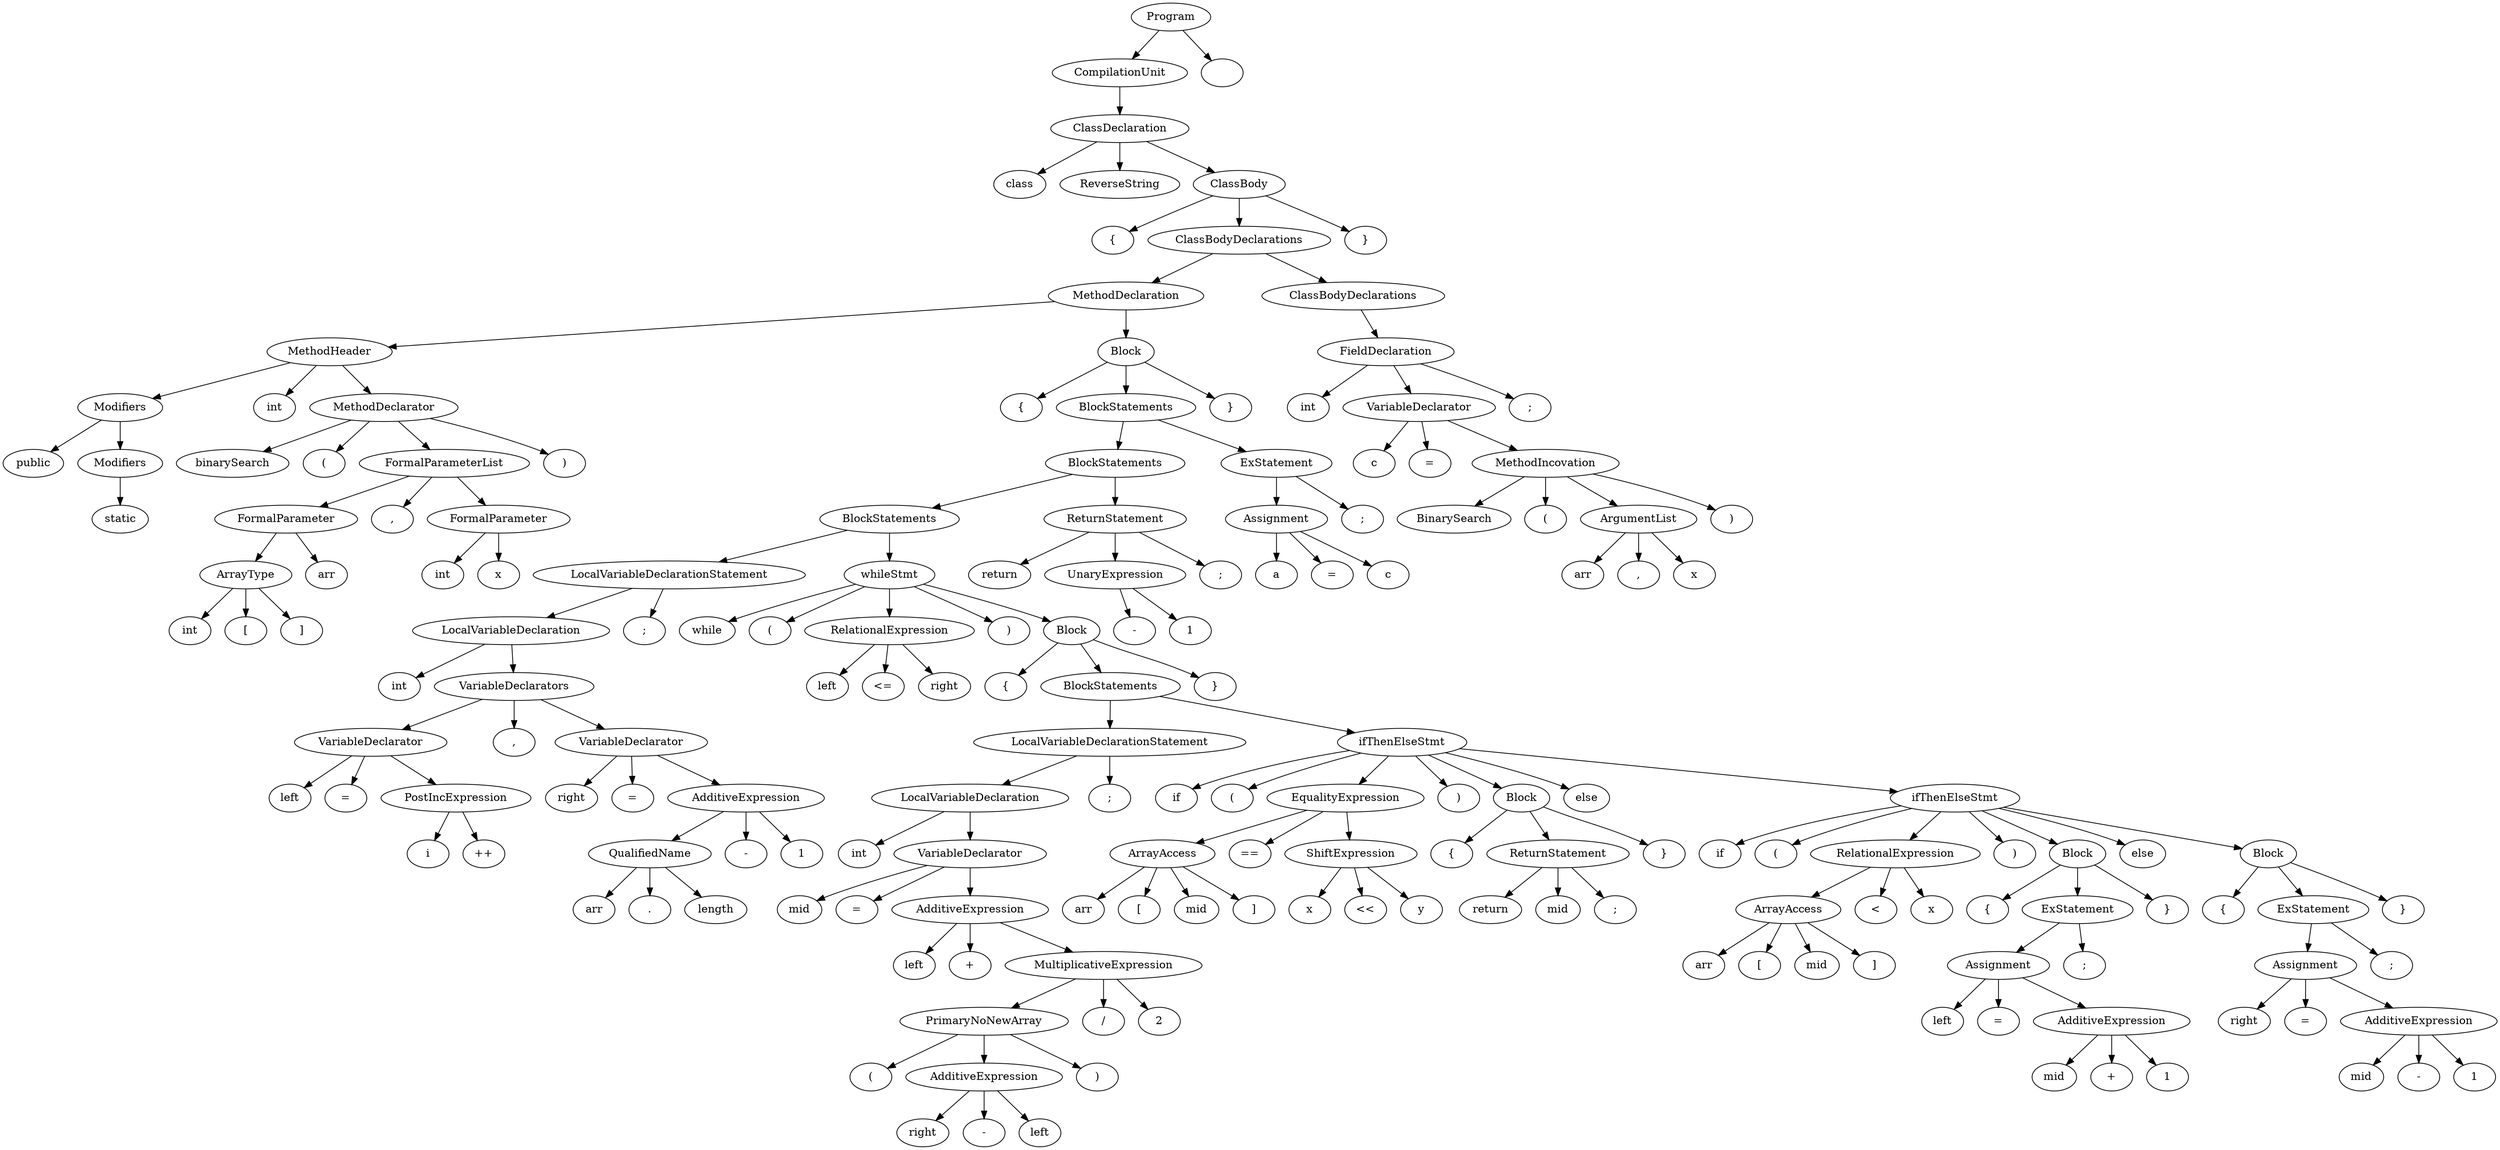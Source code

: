 digraph G {
n1 [label="class"]
n2 [label="ReverseString"]
n3 [label="{"]
n4 [label="public"]
n5 [label="static"]
n6 [label="Modifiers"]
n6->n5;
n7 [label="Modifiers"]
n7->n6;
n7->n4;
n8 [label="int"]
n9 [label="binarySearch"]
n10 [label="("]
n11 [label="int"]
n12 [label="["]
n13 [label="]"]
n14 [label="ArrayType"]
n14->n13;
n14->n12;
n14->n11;
n15 [label="arr"]
n16 [label="FormalParameter"]
n16->n15;
n16->n14;
n17 [label=","]
n18 [label="int"]
n19 [label="x"]
n20 [label="FormalParameter"]
n20->n19;
n20->n18;
n21 [label="FormalParameterList"]
n21->n20;
n21->n17;
n21->n16;
n22 [label=")"]
n23 [label="MethodDeclarator"]
n23->n22;
n23->n21;
n23->n10;
n23->n9;
n24 [label="MethodHeader"]
n24->n23;
n24->n8;
n24->n7;
n25 [label="{"]
n26 [label="int"]
n27 [label="left"]
n28 [label="="]
n29 [label="i"]
n30 [label="++"]
n31 [label="PostIncExpression"]
n31->n30;
n31->n29;
n32 [label="VariableDeclarator"]
n32->n31;
n32->n28;
n32->n27;
n33 [label=","]
n34 [label="right"]
n35 [label="="]
n36 [label="arr"]
n37 [label="."]
n38 [label="length"]
n39 [label="QualifiedName"]
n39->n38;
n39->n37;
n39->n36;
n40 [label="-"]
n41 [label="1"]
n42 [label="AdditiveExpression"]
n42->n41;
n42->n40;
n42->n39;
n43 [label="VariableDeclarator"]
n43->n42;
n43->n35;
n43->n34;
n44 [label="VariableDeclarators"]
n44->n43;
n44->n33;
n44->n32;
n45 [label="LocalVariableDeclaration"]
n45->n44;
n45->n26;
n46 [label=";"]
n47 [label="LocalVariableDeclarationStatement"]
n47->n46;
n47->n45;
n48 [label="while"]
n49 [label="("]
n50 [label="left"]
n51 [label="<="]
n52 [label="right"]
n53 [label="RelationalExpression"]
n53->n52;
n53->n51;
n53->n50;
n54 [label=")"]
n55 [label="{"]
n56 [label="int"]
n57 [label="mid"]
n58 [label="="]
n59 [label="left"]
n60 [label="+"]
n61 [label="("]
n62 [label="right"]
n63 [label="-"]
n64 [label="left"]
n65 [label="AdditiveExpression"]
n65->n64;
n65->n63;
n65->n62;
n66 [label=")"]
n67 [label="PrimaryNoNewArray"]
n67->n66;
n67->n65;
n67->n61;
n68 [label="/"]
n69 [label="2"]
n70 [label="MultiplicativeExpression"]
n70->n69;
n70->n68;
n70->n67;
n71 [label="AdditiveExpression"]
n71->n70;
n71->n60;
n71->n59;
n72 [label="VariableDeclarator"]
n72->n71;
n72->n58;
n72->n57;
n73 [label="LocalVariableDeclaration"]
n73->n72;
n73->n56;
n74 [label=";"]
n75 [label="LocalVariableDeclarationStatement"]
n75->n74;
n75->n73;
n76 [label="if"]
n77 [label="("]
n78 [label="arr"]
n79 [label="["]
n80 [label="mid"]
n81 [label="]"]
n82 [label="ArrayAccess"]
n82->n81;
n82->n80;
n82->n79;
n82->n78;
n83 [label="=="]
n84 [label="x"]
n85 [label="<<"]
n86 [label="y"]
n87 [label="ShiftExpression"]
n87->n86;
n87->n85;
n87->n84;
n88 [label="EqualityExpression"]
n88->n87;
n88->n83;
n88->n82;
n89 [label=")"]
n90 [label="{"]
n91 [label="return"]
n92 [label="mid"]
n93 [label=";"]
n94 [label="ReturnStatement"]
n94->n93;
n94->n92;
n94->n91;
n95 [label="}"]
n96 [label="Block"]
n96->n95;
n96->n94;
n96->n90;
n97 [label="else"]
n98 [label="if"]
n99 [label="("]
n100 [label="arr"]
n101 [label="["]
n102 [label="mid"]
n103 [label="]"]
n104 [label="ArrayAccess"]
n104->n103;
n104->n102;
n104->n101;
n104->n100;
n105 [label="<"]
n106 [label="x"]
n107 [label="RelationalExpression"]
n107->n106;
n107->n105;
n107->n104;
n108 [label=")"]
n109 [label="{"]
n110 [label="left"]
n111 [label="="]
n112 [label="mid"]
n113 [label="+"]
n114 [label="1"]
n115 [label="AdditiveExpression"]
n115->n114;
n115->n113;
n115->n112;
n116 [label="Assignment"]
n116->n115;
n116->n111;
n116->n110;
n117 [label=";"]
n118 [label="ExStatement"]
n118->n117;
n118->n116;
n119 [label="}"]
n120 [label="Block"]
n120->n119;
n120->n118;
n120->n109;
n121 [label="else"]
n122 [label="{"]
n123 [label="right"]
n124 [label="="]
n125 [label="mid"]
n126 [label="-"]
n127 [label="1"]
n128 [label="AdditiveExpression"]
n128->n127;
n128->n126;
n128->n125;
n129 [label="Assignment"]
n129->n128;
n129->n124;
n129->n123;
n130 [label=";"]
n131 [label="ExStatement"]
n131->n130;
n131->n129;
n132 [label="}"]
n133 [label="Block"]
n133->n132;
n133->n131;
n133->n122;
n134 [label="ifThenElseStmt"]
n134->n133;
n134->n121;
n134->n120;
n134->n108;
n134->n107;
n134->n99;
n134->n98;
n135 [label="ifThenElseStmt"]
n135->n134;
n135->n97;
n135->n96;
n135->n89;
n135->n88;
n135->n77;
n135->n76;
n136 [label="BlockStatements"]
n136->n135;
n136->n75;
n137 [label="}"]
n138 [label="Block"]
n138->n137;
n138->n136;
n138->n55;
n139 [label="whileStmt"]
n139->n138;
n139->n54;
n139->n53;
n139->n49;
n139->n48;
n140 [label="BlockStatements"]
n140->n139;
n140->n47;
n141 [label="return"]
n142 [label="-"]
n143 [label="1"]
n144 [label="UnaryExpression"]
n144->n143;
n144->n142;
n145 [label=";"]
n146 [label="ReturnStatement"]
n146->n145;
n146->n144;
n146->n141;
n147 [label="BlockStatements"]
n147->n146;
n147->n140;
n148 [label="a"]
n149 [label="="]
n150 [label="c"]
n151 [label="Assignment"]
n151->n150;
n151->n149;
n151->n148;
n152 [label=";"]
n153 [label="ExStatement"]
n153->n152;
n153->n151;
n154 [label="BlockStatements"]
n154->n153;
n154->n147;
n155 [label="}"]
n156 [label="Block"]
n156->n155;
n156->n154;
n156->n25;
n157 [label="MethodDeclaration"]
n157->n156;
n157->n24;
n158 [label="int"]
n159 [label="c"]
n160 [label="="]
n161 [label="BinarySearch"]
n162 [label="("]
n163 [label="arr"]
n164 [label=","]
n165 [label="x"]
n166 [label="ArgumentList"]
n166->n165;
n166->n164;
n166->n163;
n167 [label=")"]
n168 [label="MethodIncovation"]
n168->n167;
n168->n166;
n168->n162;
n168->n161;
n169 [label="VariableDeclarator"]
n169->n168;
n169->n160;
n169->n159;
n170 [label=";"]
n171 [label="FieldDeclaration"]
n171->n170;
n171->n169;
n171->n158;
n172 [label="ClassBodyDeclarations"]
n172->n171;
n173 [label="ClassBodyDeclarations"]
n173->n172;
n173->n157;
n174 [label="}"]
n175 [label="ClassBody"]
n175->n174;
n175->n173;
n175->n3;
n176 [label="ClassDeclaration"]
n176->n175;
n176->n2;
n176->n1;
n177 [label="CompilationUnit"]
n177->n176;
n178 [label="Program"]
n178->n179;
n178->n177;
n179 [label=""]
}
